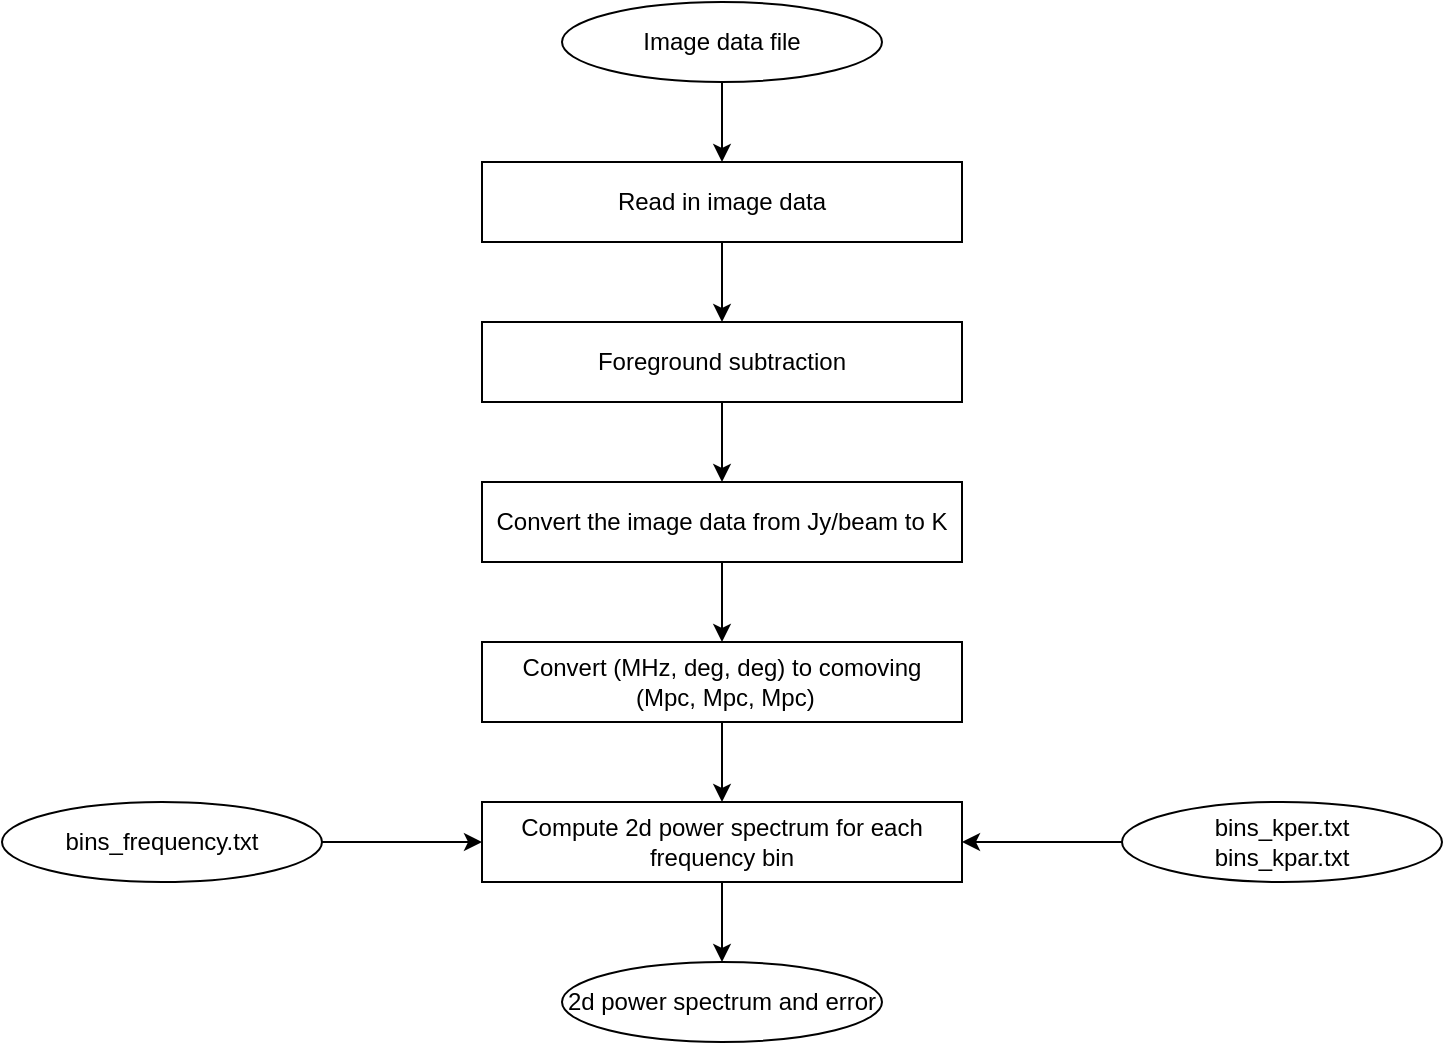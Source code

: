 <mxfile version="21.3.5" type="github">
  <diagram id="C5RBs43oDa-KdzZeNtuy" name="Page-1">
    <mxGraphModel dx="1050" dy="653" grid="1" gridSize="10" guides="1" tooltips="1" connect="1" arrows="1" fold="1" page="1" pageScale="1" pageWidth="827" pageHeight="1169" math="0" shadow="0">
      <root>
        <mxCell id="WIyWlLk6GJQsqaUBKTNV-0" />
        <mxCell id="WIyWlLk6GJQsqaUBKTNV-1" parent="WIyWlLk6GJQsqaUBKTNV-0" />
        <mxCell id="BpRdan8-40u3xug14TeI-17" style="edgeStyle=orthogonalEdgeStyle;rounded=0;orthogonalLoop=1;jettySize=auto;html=1;exitX=0.5;exitY=1;exitDx=0;exitDy=0;entryX=0.5;entryY=0;entryDx=0;entryDy=0;" edge="1" parent="WIyWlLk6GJQsqaUBKTNV-1" source="BpRdan8-40u3xug14TeI-0" target="BpRdan8-40u3xug14TeI-1">
          <mxGeometry relative="1" as="geometry" />
        </mxCell>
        <mxCell id="BpRdan8-40u3xug14TeI-0" value="Image data file" style="ellipse;whiteSpace=wrap;html=1;" vertex="1" parent="WIyWlLk6GJQsqaUBKTNV-1">
          <mxGeometry x="280" y="120" width="160" height="40" as="geometry" />
        </mxCell>
        <mxCell id="BpRdan8-40u3xug14TeI-18" style="edgeStyle=orthogonalEdgeStyle;rounded=0;orthogonalLoop=1;jettySize=auto;html=1;exitX=0.5;exitY=1;exitDx=0;exitDy=0;entryX=0.5;entryY=0;entryDx=0;entryDy=0;" edge="1" parent="WIyWlLk6GJQsqaUBKTNV-1" source="BpRdan8-40u3xug14TeI-1" target="BpRdan8-40u3xug14TeI-8">
          <mxGeometry relative="1" as="geometry" />
        </mxCell>
        <mxCell id="BpRdan8-40u3xug14TeI-1" value="Read in image data" style="rounded=0;whiteSpace=wrap;html=1;" vertex="1" parent="WIyWlLk6GJQsqaUBKTNV-1">
          <mxGeometry x="240" y="200" width="240" height="40" as="geometry" />
        </mxCell>
        <mxCell id="BpRdan8-40u3xug14TeI-19" style="edgeStyle=orthogonalEdgeStyle;rounded=0;orthogonalLoop=1;jettySize=auto;html=1;exitX=0.5;exitY=1;exitDx=0;exitDy=0;entryX=0.5;entryY=0;entryDx=0;entryDy=0;" edge="1" parent="WIyWlLk6GJQsqaUBKTNV-1" source="BpRdan8-40u3xug14TeI-8" target="BpRdan8-40u3xug14TeI-9">
          <mxGeometry relative="1" as="geometry" />
        </mxCell>
        <mxCell id="BpRdan8-40u3xug14TeI-8" value="Foreground subtraction" style="rounded=0;whiteSpace=wrap;html=1;" vertex="1" parent="WIyWlLk6GJQsqaUBKTNV-1">
          <mxGeometry x="240" y="280" width="240" height="40" as="geometry" />
        </mxCell>
        <mxCell id="BpRdan8-40u3xug14TeI-20" style="edgeStyle=orthogonalEdgeStyle;rounded=0;orthogonalLoop=1;jettySize=auto;html=1;exitX=0.5;exitY=1;exitDx=0;exitDy=0;entryX=0.5;entryY=0;entryDx=0;entryDy=0;" edge="1" parent="WIyWlLk6GJQsqaUBKTNV-1" source="BpRdan8-40u3xug14TeI-9" target="BpRdan8-40u3xug14TeI-10">
          <mxGeometry relative="1" as="geometry" />
        </mxCell>
        <mxCell id="BpRdan8-40u3xug14TeI-9" value="Convert the image data from Jy/beam to K" style="rounded=0;whiteSpace=wrap;html=1;" vertex="1" parent="WIyWlLk6GJQsqaUBKTNV-1">
          <mxGeometry x="240" y="360" width="240" height="40" as="geometry" />
        </mxCell>
        <mxCell id="BpRdan8-40u3xug14TeI-21" style="edgeStyle=orthogonalEdgeStyle;rounded=0;orthogonalLoop=1;jettySize=auto;html=1;exitX=0.5;exitY=1;exitDx=0;exitDy=0;" edge="1" parent="WIyWlLk6GJQsqaUBKTNV-1" source="BpRdan8-40u3xug14TeI-10" target="BpRdan8-40u3xug14TeI-11">
          <mxGeometry relative="1" as="geometry" />
        </mxCell>
        <mxCell id="BpRdan8-40u3xug14TeI-10" value="Convert (MHz, deg, deg) to comoving&lt;br&gt;&amp;nbsp;(Mpc, Mpc, Mpc)" style="rounded=0;whiteSpace=wrap;html=1;" vertex="1" parent="WIyWlLk6GJQsqaUBKTNV-1">
          <mxGeometry x="240" y="440" width="240" height="40" as="geometry" />
        </mxCell>
        <mxCell id="BpRdan8-40u3xug14TeI-22" style="edgeStyle=orthogonalEdgeStyle;rounded=0;orthogonalLoop=1;jettySize=auto;html=1;exitX=0.5;exitY=1;exitDx=0;exitDy=0;entryX=0.5;entryY=0;entryDx=0;entryDy=0;" edge="1" parent="WIyWlLk6GJQsqaUBKTNV-1" source="BpRdan8-40u3xug14TeI-11" target="BpRdan8-40u3xug14TeI-12">
          <mxGeometry relative="1" as="geometry" />
        </mxCell>
        <mxCell id="BpRdan8-40u3xug14TeI-11" value="Compute 2d power spectrum for each frequency bin" style="rounded=0;whiteSpace=wrap;html=1;" vertex="1" parent="WIyWlLk6GJQsqaUBKTNV-1">
          <mxGeometry x="240" y="520" width="240" height="40" as="geometry" />
        </mxCell>
        <mxCell id="BpRdan8-40u3xug14TeI-12" value="2d power spectrum and error" style="ellipse;whiteSpace=wrap;html=1;" vertex="1" parent="WIyWlLk6GJQsqaUBKTNV-1">
          <mxGeometry x="280" y="600" width="160" height="40" as="geometry" />
        </mxCell>
        <mxCell id="BpRdan8-40u3xug14TeI-23" style="edgeStyle=orthogonalEdgeStyle;rounded=0;orthogonalLoop=1;jettySize=auto;html=1;exitX=1;exitY=0.5;exitDx=0;exitDy=0;entryX=0;entryY=0.5;entryDx=0;entryDy=0;" edge="1" parent="WIyWlLk6GJQsqaUBKTNV-1" source="BpRdan8-40u3xug14TeI-15" target="BpRdan8-40u3xug14TeI-11">
          <mxGeometry relative="1" as="geometry" />
        </mxCell>
        <mxCell id="BpRdan8-40u3xug14TeI-15" value="bins_frequency.txt" style="ellipse;whiteSpace=wrap;html=1;" vertex="1" parent="WIyWlLk6GJQsqaUBKTNV-1">
          <mxGeometry y="520" width="160" height="40" as="geometry" />
        </mxCell>
        <mxCell id="BpRdan8-40u3xug14TeI-24" style="edgeStyle=orthogonalEdgeStyle;rounded=0;orthogonalLoop=1;jettySize=auto;html=1;exitX=0;exitY=0.5;exitDx=0;exitDy=0;entryX=1;entryY=0.5;entryDx=0;entryDy=0;" edge="1" parent="WIyWlLk6GJQsqaUBKTNV-1" source="BpRdan8-40u3xug14TeI-16" target="BpRdan8-40u3xug14TeI-11">
          <mxGeometry relative="1" as="geometry" />
        </mxCell>
        <mxCell id="BpRdan8-40u3xug14TeI-16" value="bins_kper.txt&lt;br&gt;bins_kpar.txt" style="ellipse;whiteSpace=wrap;html=1;" vertex="1" parent="WIyWlLk6GJQsqaUBKTNV-1">
          <mxGeometry x="560" y="520" width="160" height="40" as="geometry" />
        </mxCell>
      </root>
    </mxGraphModel>
  </diagram>
</mxfile>
